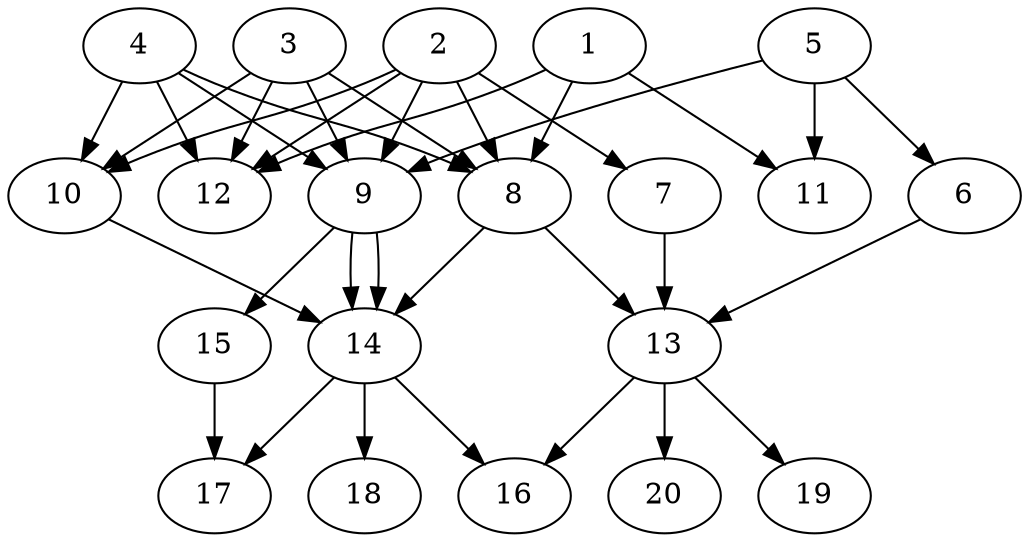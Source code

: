 // DAG automatically generated by daggen at Tue Jul 23 14:33:40 2019
// ./daggen --dot -n 20 --ccr 0.5 --fat 0.6 --regular 0.5 --density 0.8 --mindata 5242880 --maxdata 52428800 
digraph G {
  1 [size="91359232", alpha="0.01", expect_size="45679616"] 
  1 -> 8 [size ="45679616"]
  1 -> 11 [size ="45679616"]
  1 -> 12 [size ="45679616"]
  2 [size="40527872", alpha="0.05", expect_size="20263936"] 
  2 -> 7 [size ="20263936"]
  2 -> 8 [size ="20263936"]
  2 -> 9 [size ="20263936"]
  2 -> 10 [size ="20263936"]
  2 -> 12 [size ="20263936"]
  3 [size="71729152", alpha="0.03", expect_size="35864576"] 
  3 -> 8 [size ="35864576"]
  3 -> 9 [size ="35864576"]
  3 -> 10 [size ="35864576"]
  3 -> 12 [size ="35864576"]
  4 [size="31121408", alpha="0.15", expect_size="15560704"] 
  4 -> 8 [size ="15560704"]
  4 -> 9 [size ="15560704"]
  4 -> 10 [size ="15560704"]
  4 -> 12 [size ="15560704"]
  5 [size="19806208", alpha="0.16", expect_size="9903104"] 
  5 -> 6 [size ="9903104"]
  5 -> 9 [size ="9903104"]
  5 -> 11 [size ="9903104"]
  6 [size="76079104", alpha="0.18", expect_size="38039552"] 
  6 -> 13 [size ="38039552"]
  7 [size="87044096", alpha="0.12", expect_size="43522048"] 
  7 -> 13 [size ="43522048"]
  8 [size="69707776", alpha="0.10", expect_size="34853888"] 
  8 -> 13 [size ="34853888"]
  8 -> 14 [size ="34853888"]
  9 [size="65724416", alpha="0.09", expect_size="32862208"] 
  9 -> 14 [size ="32862208"]
  9 -> 14 [size ="32862208"]
  9 -> 15 [size ="32862208"]
  10 [size="17793024", alpha="0.11", expect_size="8896512"] 
  10 -> 14 [size ="8896512"]
  11 [size="55498752", alpha="0.08", expect_size="27749376"] 
  12 [size="61255680", alpha="0.17", expect_size="30627840"] 
  13 [size="85594112", alpha="0.04", expect_size="42797056"] 
  13 -> 16 [size ="42797056"]
  13 -> 19 [size ="42797056"]
  13 -> 20 [size ="42797056"]
  14 [size="101992448", alpha="0.14", expect_size="50996224"] 
  14 -> 16 [size ="50996224"]
  14 -> 17 [size ="50996224"]
  14 -> 18 [size ="50996224"]
  15 [size="77815808", alpha="0.01", expect_size="38907904"] 
  15 -> 17 [size ="38907904"]
  16 [size="57040896", alpha="0.06", expect_size="28520448"] 
  17 [size="45543424", alpha="0.16", expect_size="22771712"] 
  18 [size="102930432", alpha="0.06", expect_size="51465216"] 
  19 [size="54949888", alpha="0.03", expect_size="27474944"] 
  20 [size="96151552", alpha="0.16", expect_size="48075776"] 
}
